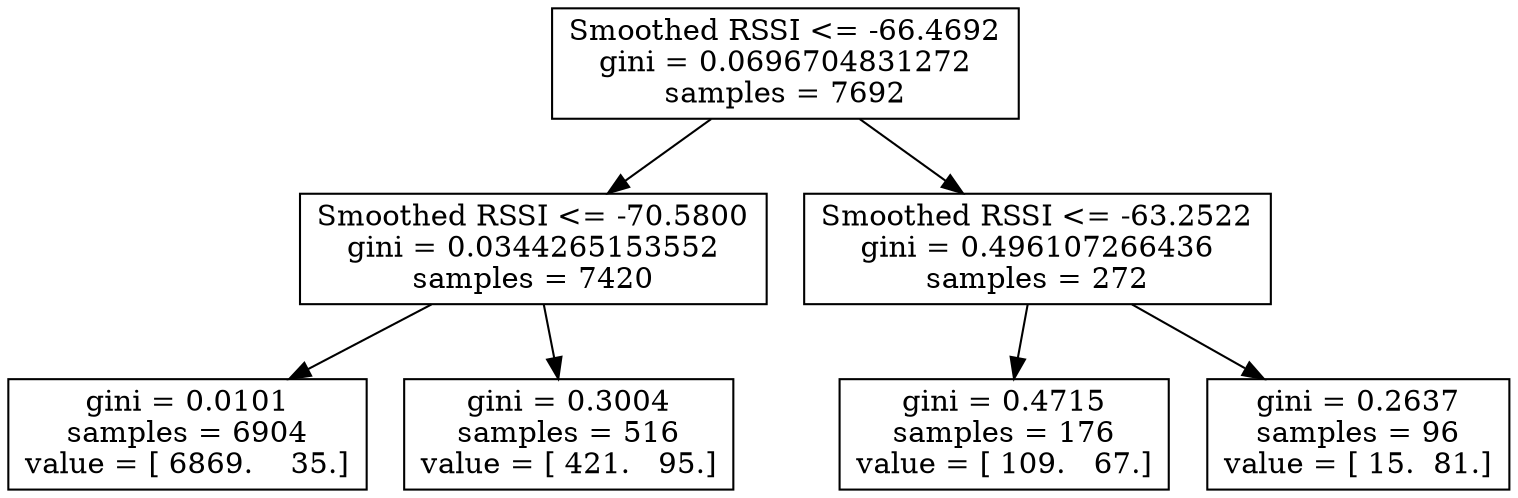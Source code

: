 digraph Tree {
0 [label="Smoothed RSSI <= -66.4692\ngini = 0.0696704831272\nsamples = 7692", shape="box"] ;
1 [label="Smoothed RSSI <= -70.5800\ngini = 0.0344265153552\nsamples = 7420", shape="box"] ;
0 -> 1 ;
2 [label="gini = 0.0101\nsamples = 6904\nvalue = [ 6869.    35.]", shape="box"] ;
1 -> 2 ;
3 [label="gini = 0.3004\nsamples = 516\nvalue = [ 421.   95.]", shape="box"] ;
1 -> 3 ;
4 [label="Smoothed RSSI <= -63.2522\ngini = 0.496107266436\nsamples = 272", shape="box"] ;
0 -> 4 ;
5 [label="gini = 0.4715\nsamples = 176\nvalue = [ 109.   67.]", shape="box"] ;
4 -> 5 ;
6 [label="gini = 0.2637\nsamples = 96\nvalue = [ 15.  81.]", shape="box"] ;
4 -> 6 ;
}